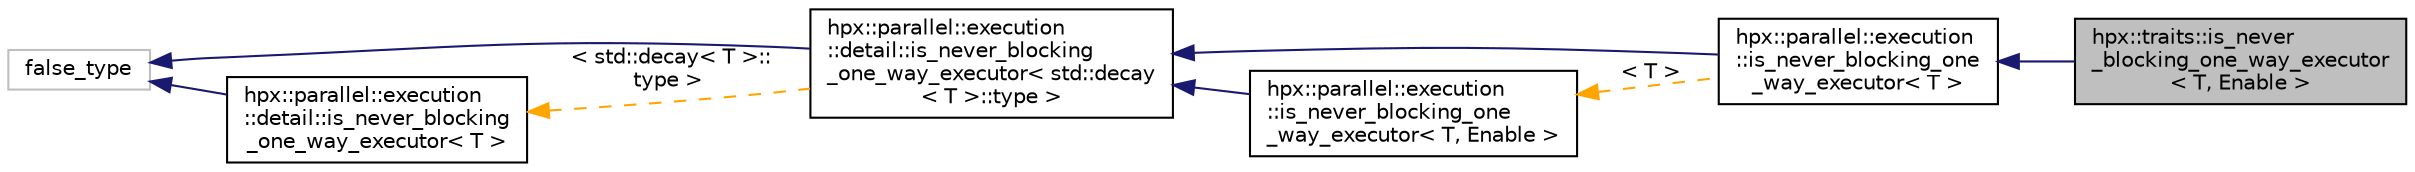 digraph "hpx::traits::is_never_blocking_one_way_executor&lt; T, Enable &gt;"
{
  edge [fontname="Helvetica",fontsize="10",labelfontname="Helvetica",labelfontsize="10"];
  node [fontname="Helvetica",fontsize="10",shape=record];
  rankdir="LR";
  Node0 [label="hpx::traits::is_never\l_blocking_one_way_executor\l\< T, Enable \>",height=0.2,width=0.4,color="black", fillcolor="grey75", style="filled", fontcolor="black"];
  Node1 -> Node0 [dir="back",color="midnightblue",fontsize="10",style="solid",fontname="Helvetica"];
  Node1 [label="hpx::parallel::execution\l::is_never_blocking_one\l_way_executor\< T \>",height=0.2,width=0.4,color="black", fillcolor="white", style="filled",URL="$de/dbe/structhpx_1_1parallel_1_1execution_1_1is__never__blocking__one__way__executor.html"];
  Node2 -> Node1 [dir="back",color="midnightblue",fontsize="10",style="solid",fontname="Helvetica"];
  Node2 [label="hpx::parallel::execution\l::detail::is_never_blocking\l_one_way_executor\< std::decay\l\< T \>::type \>",height=0.2,width=0.4,color="black", fillcolor="white", style="filled",URL="$d7/d0a/structhpx_1_1parallel_1_1execution_1_1detail_1_1is__never__blocking__one__way__executor.html"];
  Node3 -> Node2 [dir="back",color="midnightblue",fontsize="10",style="solid",fontname="Helvetica"];
  Node3 [label="false_type",height=0.2,width=0.4,color="grey75", fillcolor="white", style="filled"];
  Node4 -> Node2 [dir="back",color="orange",fontsize="10",style="dashed",label=" \< std::decay\< T \>::\ltype \>" ,fontname="Helvetica"];
  Node4 [label="hpx::parallel::execution\l::detail::is_never_blocking\l_one_way_executor\< T \>",height=0.2,width=0.4,color="black", fillcolor="white", style="filled",URL="$d7/d0a/structhpx_1_1parallel_1_1execution_1_1detail_1_1is__never__blocking__one__way__executor.html"];
  Node3 -> Node4 [dir="back",color="midnightblue",fontsize="10",style="solid",fontname="Helvetica"];
  Node5 -> Node1 [dir="back",color="orange",fontsize="10",style="dashed",label=" \< T \>" ,fontname="Helvetica"];
  Node5 [label="hpx::parallel::execution\l::is_never_blocking_one\l_way_executor\< T, Enable \>",height=0.2,width=0.4,color="black", fillcolor="white", style="filled",URL="$de/dbe/structhpx_1_1parallel_1_1execution_1_1is__never__blocking__one__way__executor.html"];
  Node2 -> Node5 [dir="back",color="midnightblue",fontsize="10",style="solid",fontname="Helvetica"];
}
